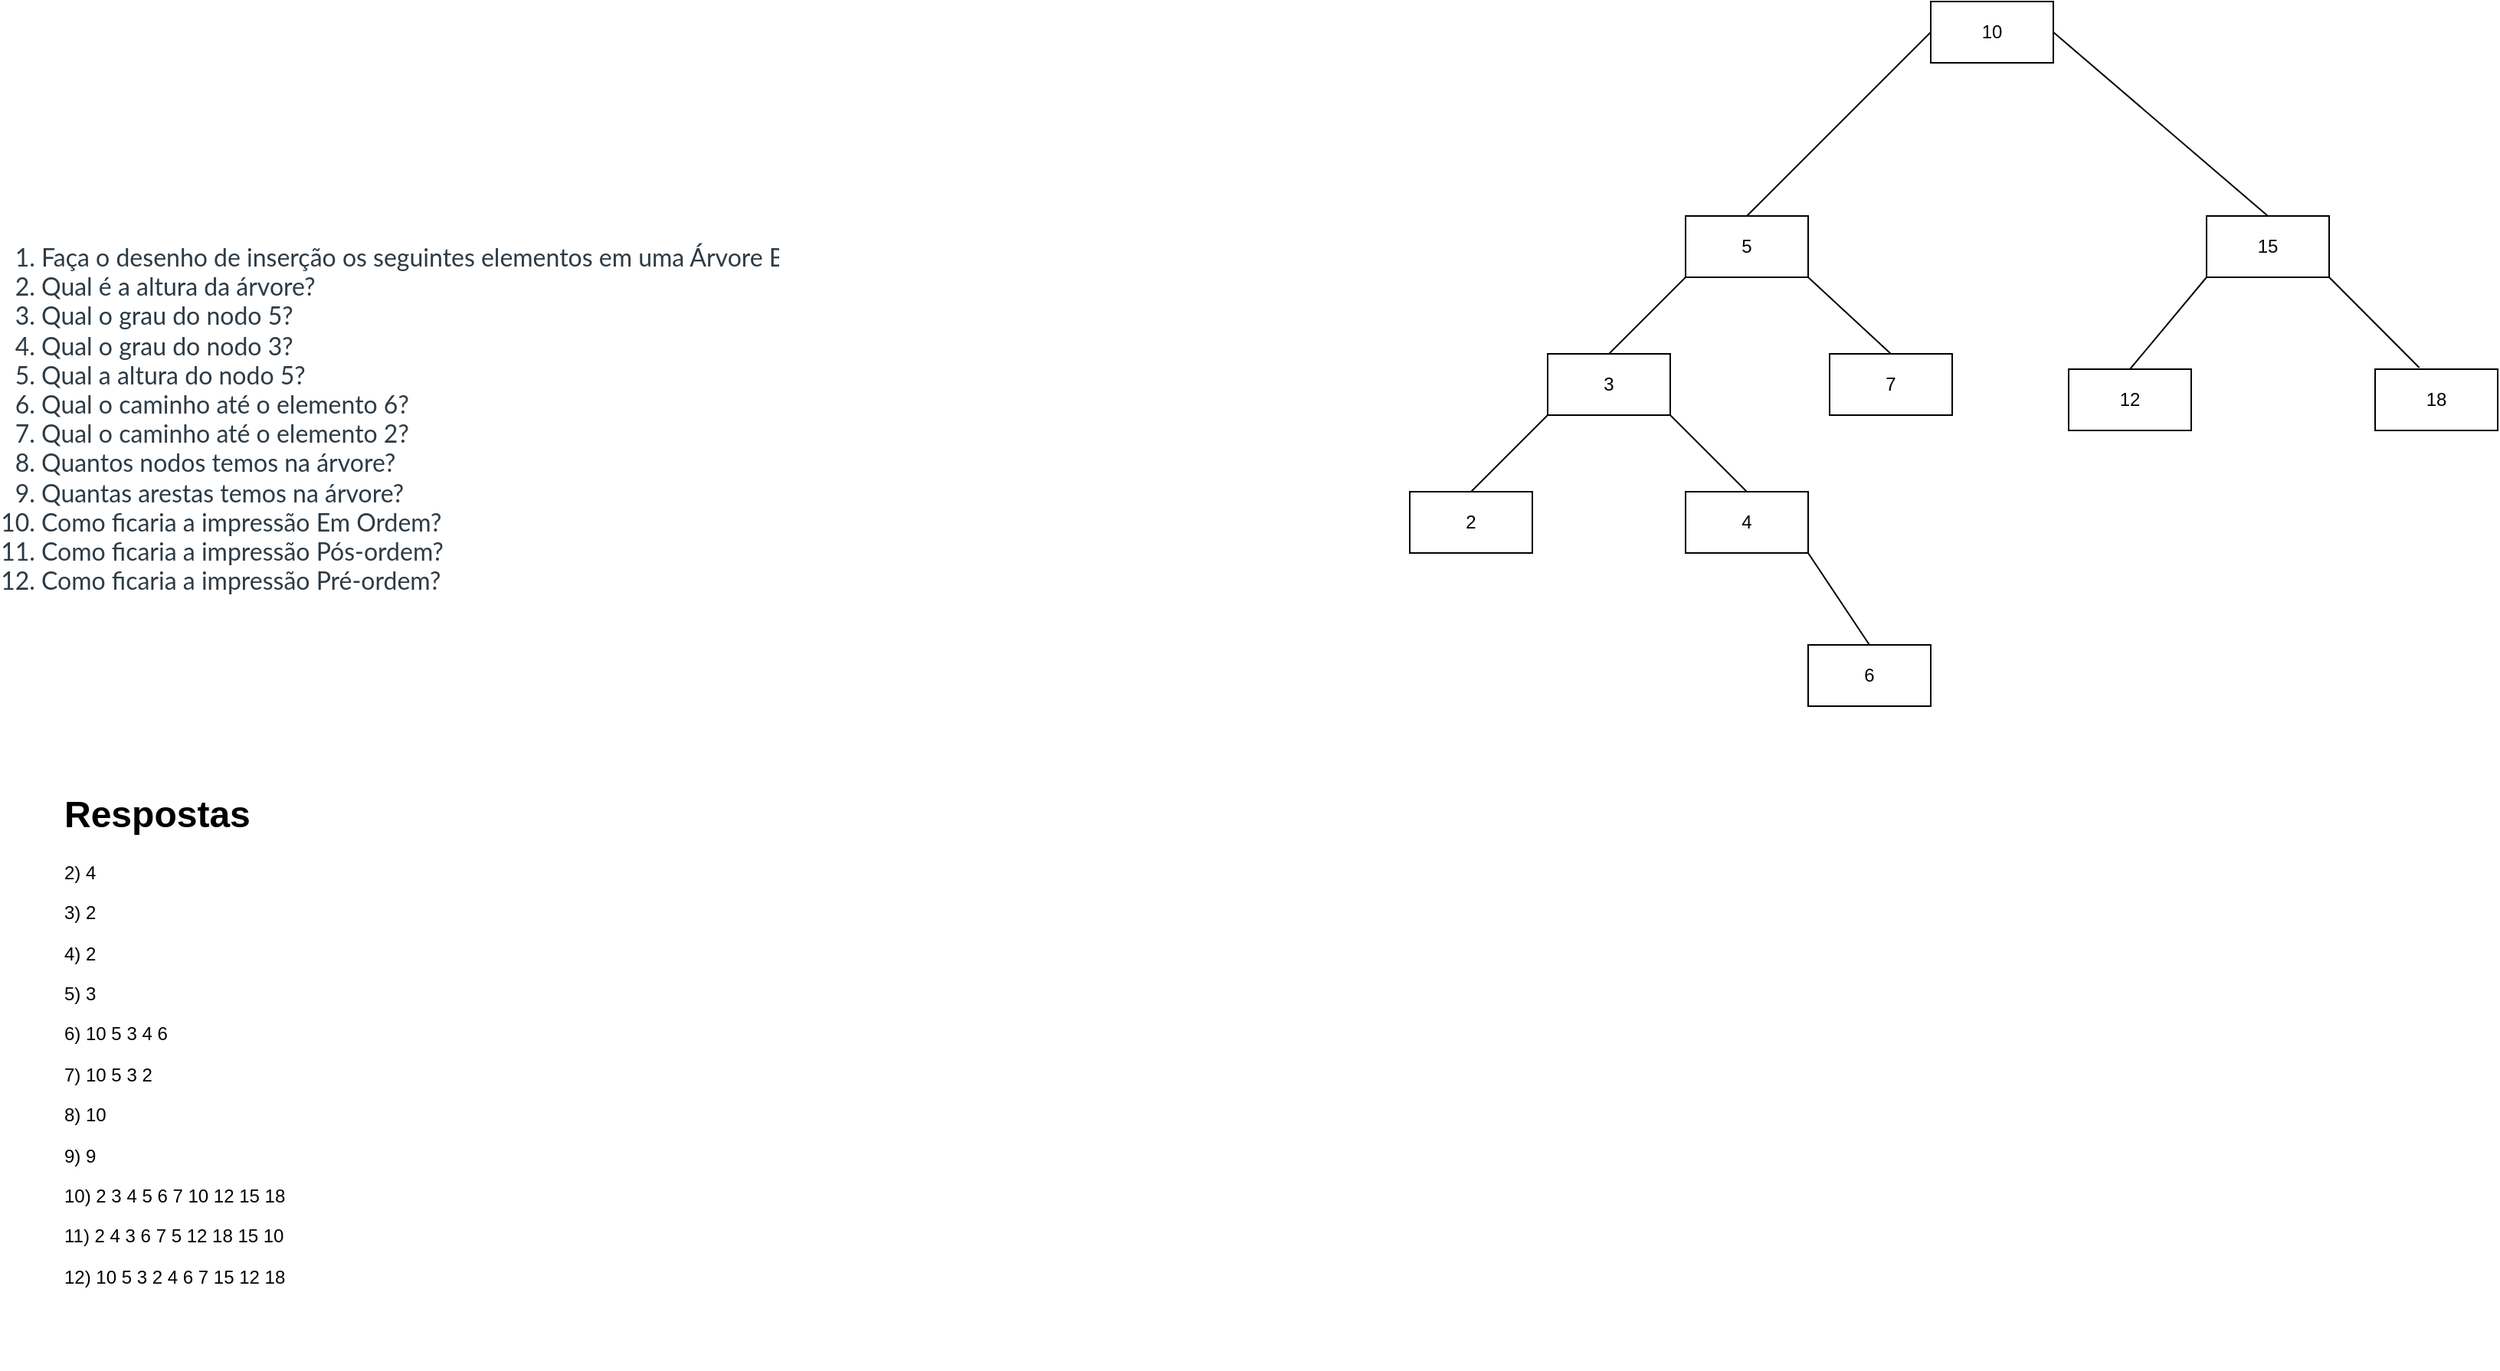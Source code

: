 <mxfile version="24.7.17">
  <diagram name="Página-1" id="5L9xPxpHWtQ5c-23Dbqk">
    <mxGraphModel dx="3497" dy="844" grid="1" gridSize="10" guides="1" tooltips="1" connect="1" arrows="1" fold="1" page="1" pageScale="1" pageWidth="827" pageHeight="1169" math="0" shadow="0">
      <root>
        <mxCell id="0" />
        <mxCell id="1" parent="0" />
        <mxCell id="9s-ybxrGX4OYW2E5CDcC-1" value="10" style="rounded=0;whiteSpace=wrap;html=1;labelBackgroundColor=none;" vertex="1" parent="1">
          <mxGeometry x="400" y="90" width="80" height="40" as="geometry" />
        </mxCell>
        <mxCell id="9s-ybxrGX4OYW2E5CDcC-2" value="3" style="rounded=0;whiteSpace=wrap;html=1;labelBackgroundColor=none;" vertex="1" parent="1">
          <mxGeometry x="150" y="320" width="80" height="40" as="geometry" />
        </mxCell>
        <mxCell id="9s-ybxrGX4OYW2E5CDcC-3" value="5" style="rounded=0;whiteSpace=wrap;html=1;labelBackgroundColor=none;" vertex="1" parent="1">
          <mxGeometry x="240" y="230" width="80" height="40" as="geometry" />
        </mxCell>
        <mxCell id="9s-ybxrGX4OYW2E5CDcC-4" value="15" style="rounded=0;whiteSpace=wrap;html=1;labelBackgroundColor=none;" vertex="1" parent="1">
          <mxGeometry x="580" y="230" width="80" height="40" as="geometry" />
        </mxCell>
        <mxCell id="9s-ybxrGX4OYW2E5CDcC-26" value="7" style="rounded=0;whiteSpace=wrap;html=1;labelBackgroundColor=none;" vertex="1" parent="1">
          <mxGeometry x="334" y="320" width="80" height="40" as="geometry" />
        </mxCell>
        <mxCell id="9s-ybxrGX4OYW2E5CDcC-27" value="2" style="rounded=0;whiteSpace=wrap;html=1;labelBackgroundColor=none;" vertex="1" parent="1">
          <mxGeometry x="60" y="410" width="80" height="40" as="geometry" />
        </mxCell>
        <mxCell id="9s-ybxrGX4OYW2E5CDcC-28" value="18" style="rounded=0;whiteSpace=wrap;html=1;labelBackgroundColor=none;" vertex="1" parent="1">
          <mxGeometry x="690" y="330" width="80" height="40" as="geometry" />
        </mxCell>
        <mxCell id="9s-ybxrGX4OYW2E5CDcC-29" value="12" style="rounded=0;whiteSpace=wrap;html=1;labelBackgroundColor=none;" vertex="1" parent="1">
          <mxGeometry x="490" y="330" width="80" height="40" as="geometry" />
        </mxCell>
        <mxCell id="9s-ybxrGX4OYW2E5CDcC-33" value="4" style="rounded=0;whiteSpace=wrap;html=1;labelBackgroundColor=none;" vertex="1" parent="1">
          <mxGeometry x="240" y="410" width="80" height="40" as="geometry" />
        </mxCell>
        <mxCell id="9s-ybxrGX4OYW2E5CDcC-34" value="6" style="rounded=0;whiteSpace=wrap;html=1;labelBackgroundColor=none;" vertex="1" parent="1">
          <mxGeometry x="320" y="510" width="80" height="40" as="geometry" />
        </mxCell>
        <mxCell id="9s-ybxrGX4OYW2E5CDcC-39" value="" style="endArrow=none;html=1;rounded=0;exitX=0.5;exitY=0;exitDx=0;exitDy=0;entryX=0;entryY=0.5;entryDx=0;entryDy=0;labelBackgroundColor=none;fontColor=default;" edge="1" parent="1" target="9s-ybxrGX4OYW2E5CDcC-1">
          <mxGeometry width="50" height="50" relative="1" as="geometry">
            <mxPoint x="280" y="230" as="sourcePoint" />
            <mxPoint x="399" y="140" as="targetPoint" />
          </mxGeometry>
        </mxCell>
        <mxCell id="9s-ybxrGX4OYW2E5CDcC-40" value="" style="endArrow=none;html=1;rounded=0;exitX=0.5;exitY=0;exitDx=0;exitDy=0;entryX=0;entryY=1;entryDx=0;entryDy=0;labelBackgroundColor=none;fontColor=default;" edge="1" parent="1" source="9s-ybxrGX4OYW2E5CDcC-29" target="9s-ybxrGX4OYW2E5CDcC-4">
          <mxGeometry width="50" height="50" relative="1" as="geometry">
            <mxPoint x="361" y="290" as="sourcePoint" />
            <mxPoint x="480" y="200" as="targetPoint" />
          </mxGeometry>
        </mxCell>
        <mxCell id="9s-ybxrGX4OYW2E5CDcC-41" value="" style="endArrow=none;html=1;rounded=0;exitX=0.5;exitY=0;exitDx=0;exitDy=0;entryX=1;entryY=0.5;entryDx=0;entryDy=0;labelBackgroundColor=none;fontColor=default;" edge="1" parent="1" source="9s-ybxrGX4OYW2E5CDcC-4" target="9s-ybxrGX4OYW2E5CDcC-1">
          <mxGeometry width="50" height="50" relative="1" as="geometry">
            <mxPoint x="470.5" y="230" as="sourcePoint" />
            <mxPoint x="590" y="140" as="targetPoint" />
          </mxGeometry>
        </mxCell>
        <mxCell id="9s-ybxrGX4OYW2E5CDcC-50" value="" style="endArrow=none;html=1;rounded=0;entryX=0.36;entryY=-0.025;entryDx=0;entryDy=0;entryPerimeter=0;exitX=1;exitY=1;exitDx=0;exitDy=0;labelBackgroundColor=none;fontColor=default;" edge="1" parent="1" source="9s-ybxrGX4OYW2E5CDcC-4" target="9s-ybxrGX4OYW2E5CDcC-28">
          <mxGeometry width="50" height="50" relative="1" as="geometry">
            <mxPoint x="670" y="290" as="sourcePoint" />
            <mxPoint x="720" y="230" as="targetPoint" />
            <Array as="points" />
          </mxGeometry>
        </mxCell>
        <mxCell id="9s-ybxrGX4OYW2E5CDcC-51" value="" style="endArrow=none;html=1;rounded=0;exitX=0.5;exitY=0;exitDx=0;exitDy=0;entryX=1;entryY=1;entryDx=0;entryDy=0;labelBackgroundColor=none;fontColor=default;" edge="1" parent="1" source="9s-ybxrGX4OYW2E5CDcC-26" target="9s-ybxrGX4OYW2E5CDcC-3">
          <mxGeometry width="50" height="50" relative="1" as="geometry">
            <mxPoint x="390" y="360" as="sourcePoint" />
            <mxPoint x="440" y="310" as="targetPoint" />
          </mxGeometry>
        </mxCell>
        <mxCell id="9s-ybxrGX4OYW2E5CDcC-52" value="" style="endArrow=none;html=1;rounded=0;exitX=0.5;exitY=0;exitDx=0;exitDy=0;entryX=0;entryY=1;entryDx=0;entryDy=0;labelBackgroundColor=none;fontColor=default;" edge="1" parent="1" source="9s-ybxrGX4OYW2E5CDcC-27" target="9s-ybxrGX4OYW2E5CDcC-2">
          <mxGeometry width="50" height="50" relative="1" as="geometry">
            <mxPoint x="390" y="360" as="sourcePoint" />
            <mxPoint x="440" y="310" as="targetPoint" />
          </mxGeometry>
        </mxCell>
        <mxCell id="9s-ybxrGX4OYW2E5CDcC-53" value="" style="endArrow=none;html=1;rounded=0;exitX=1;exitY=1;exitDx=0;exitDy=0;entryX=0.5;entryY=0;entryDx=0;entryDy=0;labelBackgroundColor=none;fontColor=default;" edge="1" parent="1" source="9s-ybxrGX4OYW2E5CDcC-2" target="9s-ybxrGX4OYW2E5CDcC-33">
          <mxGeometry width="50" height="50" relative="1" as="geometry">
            <mxPoint x="390" y="360" as="sourcePoint" />
            <mxPoint x="440" y="310" as="targetPoint" />
          </mxGeometry>
        </mxCell>
        <mxCell id="9s-ybxrGX4OYW2E5CDcC-54" value="" style="endArrow=none;html=1;rounded=0;entryX=1;entryY=1;entryDx=0;entryDy=0;exitX=0.5;exitY=0;exitDx=0;exitDy=0;labelBackgroundColor=none;fontColor=default;" edge="1" parent="1" source="9s-ybxrGX4OYW2E5CDcC-34" target="9s-ybxrGX4OYW2E5CDcC-33">
          <mxGeometry width="50" height="50" relative="1" as="geometry">
            <mxPoint x="360" y="490" as="sourcePoint" />
            <mxPoint x="440" y="310" as="targetPoint" />
          </mxGeometry>
        </mxCell>
        <mxCell id="9s-ybxrGX4OYW2E5CDcC-55" value="" style="endArrow=none;html=1;rounded=0;exitX=0.5;exitY=0;exitDx=0;exitDy=0;entryX=0;entryY=1;entryDx=0;entryDy=0;labelBackgroundColor=none;fontColor=default;" edge="1" parent="1" source="9s-ybxrGX4OYW2E5CDcC-2" target="9s-ybxrGX4OYW2E5CDcC-3">
          <mxGeometry width="50" height="50" relative="1" as="geometry">
            <mxPoint x="390" y="360" as="sourcePoint" />
            <mxPoint x="440" y="310" as="targetPoint" />
          </mxGeometry>
        </mxCell>
        <mxCell id="9s-ybxrGX4OYW2E5CDcC-65" value="&lt;h1 style=&quot;margin-top: 0px;&quot;&gt;&lt;ol style=&quot;padding: 0px; margin: 0px 0px 6px 25px; color: rgb(45, 59, 69); font-family: LatoWeb, &amp;quot;Lato Extended&amp;quot;, Lato, &amp;quot;Helvetica Neue&amp;quot;, Helvetica, Arial, sans-serif; font-size: 16px; font-weight: 400; background-color: rgb(255, 255, 255);&quot;&gt;&lt;li&gt;Faça o desenho de inserção os seguintes elementos em uma Árvore Binária de Busca: 10, 5, 15, 3, 7, 12, 18, 2, 6, 4&lt;/li&gt;&lt;li&gt;Qual é a altura da árvore?&lt;/li&gt;&lt;li&gt;Qual o grau do nodo 5?&lt;/li&gt;&lt;li&gt;Qual o grau do nodo 3?&lt;/li&gt;&lt;li&gt;Qual a altura do nodo 5?&lt;/li&gt;&lt;li&gt;Qual o caminho até o elemento 6?&lt;/li&gt;&lt;li&gt;Qual o caminho até o elemento 2?&lt;/li&gt;&lt;li&gt;Quantos nodos temos na árvore?&lt;/li&gt;&lt;li&gt;Quantas arestas temos na árvore?&lt;/li&gt;&lt;li&gt;Como ficaria a impressão Em Ordem?&lt;/li&gt;&lt;li&gt;Como ficaria a impressão Pós-ordem?&lt;/li&gt;&lt;li&gt;Como ficaria a impressão Pré-ordem?&lt;/li&gt;&lt;/ol&gt;&lt;/h1&gt;" style="text;html=1;whiteSpace=wrap;overflow=hidden;rounded=0;fontFamily=Helvetica;fontSize=12;fontColor=default;autosize=1;resizable=0;" vertex="1" parent="1">
          <mxGeometry x="-860" y="240" width="880" height="260" as="geometry" />
        </mxCell>
        <mxCell id="9s-ybxrGX4OYW2E5CDcC-197" value="&lt;h1 style=&quot;margin-top: 0px;&quot;&gt;&lt;br&gt;&lt;/h1&gt;" style="text;html=1;whiteSpace=wrap;overflow=hidden;rounded=0;fontFamily=Helvetica;fontSize=12;fontColor=default;autosize=1;resizable=0;" vertex="1" parent="1">
          <mxGeometry x="-810" y="620" width="20" height="60" as="geometry" />
        </mxCell>
        <mxCell id="9s-ybxrGX4OYW2E5CDcC-203" value="&lt;h1 style=&quot;margin-top: 0px;&quot;&gt;Respostas&lt;/h1&gt;&lt;p&gt;2) 4&lt;/p&gt;&lt;p&gt;3) 2&lt;/p&gt;&lt;p&gt;4) 2&lt;/p&gt;&lt;p&gt;5) 3&lt;/p&gt;&lt;p&gt;6) 10 5 3 4 6&lt;/p&gt;&lt;p&gt;7) 10 5 3 2&amp;nbsp;&lt;/p&gt;&lt;p&gt;8) 10&lt;/p&gt;&lt;p&gt;9) 9&lt;/p&gt;&lt;p&gt;10) 2 3 4 5 6 7 10 12 15 18&lt;/p&gt;&lt;p&gt;11) 2 4 3 6 7 5 12 18 15 10&lt;/p&gt;&lt;p&gt;12) 10 5 3 2 4 6 7 15 12 18&lt;/p&gt;&lt;p&gt;&lt;br&gt;&lt;/p&gt;" style="text;html=1;whiteSpace=wrap;overflow=hidden;rounded=0;fontFamily=Helvetica;fontSize=12;fontColor=default;autosize=1;resizable=0;" vertex="1" parent="1">
          <mxGeometry x="-820" y="600" width="170" height="380" as="geometry" />
        </mxCell>
      </root>
    </mxGraphModel>
  </diagram>
</mxfile>
